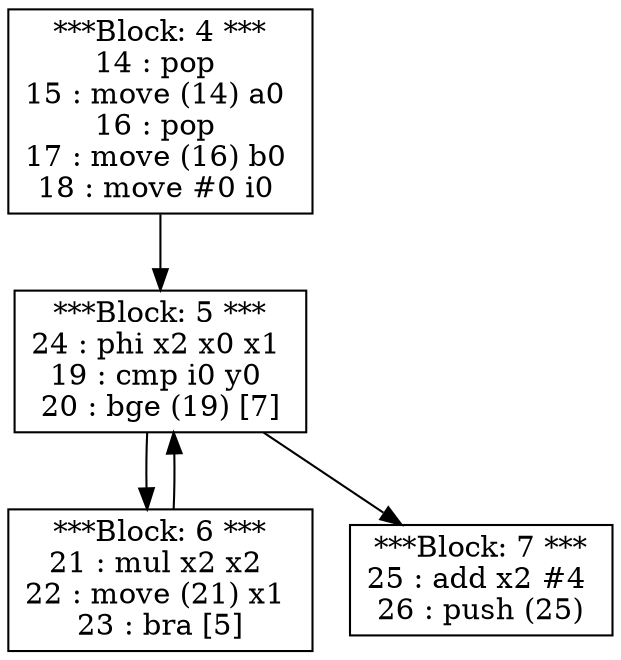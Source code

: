 digraph structs {
4 [shape=record,label="***Block: 4 ***\n14 : pop \n15 : move (14) a0 \n16 : pop \n17 : move (16) b0 \n18 : move #0 i0 \n"]
5 [shape=record,label="***Block: 5 ***\n24 : phi x2 x0 x1 \n19 : cmp i0 y0 \n20 : bge (19) [7]\n"]
6 [shape=record,label="***Block: 6 ***\n21 : mul x2 x2 \n22 : move (21) x1 \n23 : bra [5]\n"]
7 [shape=record,label="***Block: 7 ***\n25 : add x2 #4 \n26 : push (25)\n"]
4 -> 5;
5 -> 6;
6 -> 5;
5 -> 7;

}
